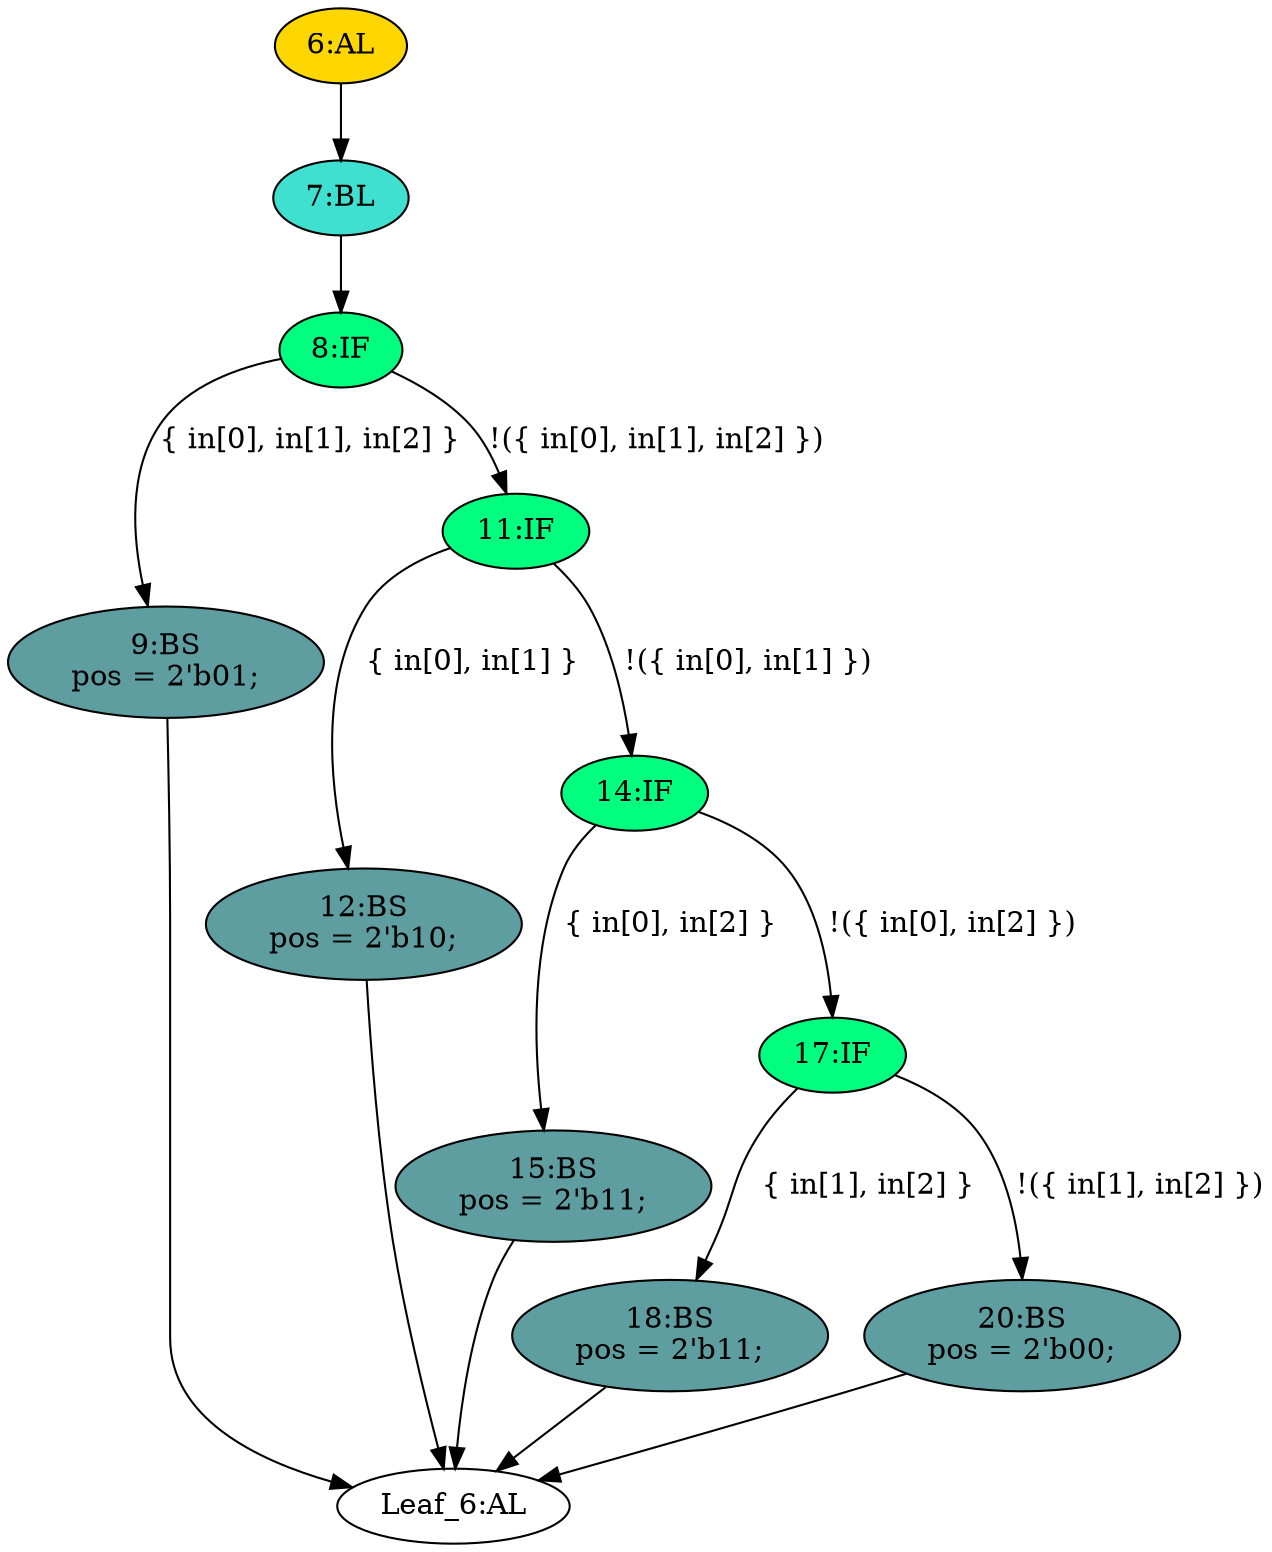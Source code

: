 strict digraph "compose( ,  )" {
	node [label="\N"];
	"9:BS"	[ast="<pyverilog.vparser.ast.BlockingSubstitution object at 0x7f20e90a3510>",
		fillcolor=cadetblue,
		label="9:BS
pos = 2'b01;",
		statements="[<pyverilog.vparser.ast.BlockingSubstitution object at 0x7f20e90a3510>]",
		style=filled,
		typ=BlockingSubstitution];
	"Leaf_6:AL"	[def_var="['pos']",
		label="Leaf_6:AL"];
	"9:BS" -> "Leaf_6:AL"	[cond="[]",
		lineno=None];
	"7:BL"	[ast="<pyverilog.vparser.ast.Block object at 0x7f20e9135e50>",
		fillcolor=turquoise,
		label="7:BL",
		statements="[]",
		style=filled,
		typ=Block];
	"8:IF"	[ast="<pyverilog.vparser.ast.IfStatement object at 0x7f20e90a3e50>",
		fillcolor=springgreen,
		label="8:IF",
		statements="[]",
		style=filled,
		typ=IfStatement];
	"7:BL" -> "8:IF"	[cond="[]",
		lineno=None];
	"12:BS"	[ast="<pyverilog.vparser.ast.BlockingSubstitution object at 0x7f20e90b1690>",
		fillcolor=cadetblue,
		label="12:BS
pos = 2'b10;",
		statements="[<pyverilog.vparser.ast.BlockingSubstitution object at 0x7f20e90b1690>]",
		style=filled,
		typ=BlockingSubstitution];
	"12:BS" -> "Leaf_6:AL"	[cond="[]",
		lineno=None];
	"18:BS"	[ast="<pyverilog.vparser.ast.BlockingSubstitution object at 0x7f20e912add0>",
		fillcolor=cadetblue,
		label="18:BS
pos = 2'b11;",
		statements="[<pyverilog.vparser.ast.BlockingSubstitution object at 0x7f20e912add0>]",
		style=filled,
		typ=BlockingSubstitution];
	"18:BS" -> "Leaf_6:AL"	[cond="[]",
		lineno=None];
	"20:BS"	[ast="<pyverilog.vparser.ast.BlockingSubstitution object at 0x7f20e90c6590>",
		fillcolor=cadetblue,
		label="20:BS
pos = 2'b00;",
		statements="[<pyverilog.vparser.ast.BlockingSubstitution object at 0x7f20e90c6590>]",
		style=filled,
		typ=BlockingSubstitution];
	"20:BS" -> "Leaf_6:AL"	[cond="[]",
		lineno=None];
	"6:AL"	[ast="<pyverilog.vparser.ast.Always object at 0x7f20e9135110>",
		clk_sens=False,
		fillcolor=gold,
		label="6:AL",
		sens="[]",
		statements="[]",
		style=filled,
		typ=Always,
		use_var="['in']"];
	"6:AL" -> "7:BL"	[cond="[]",
		lineno=None];
	"11:IF"	[ast="<pyverilog.vparser.ast.IfStatement object at 0x7f20e90b1290>",
		fillcolor=springgreen,
		label="11:IF",
		statements="[]",
		style=filled,
		typ=IfStatement];
	"11:IF" -> "12:BS"	[cond="['in', 'in']",
		label="{ in[0], in[1] }",
		lineno=11];
	"14:IF"	[ast="<pyverilog.vparser.ast.IfStatement object at 0x7f20e90a6390>",
		fillcolor=springgreen,
		label="14:IF",
		statements="[]",
		style=filled,
		typ=IfStatement];
	"11:IF" -> "14:IF"	[cond="['in', 'in']",
		label="!({ in[0], in[1] })",
		lineno=11];
	"15:BS"	[ast="<pyverilog.vparser.ast.BlockingSubstitution object at 0x7f20e90a6d50>",
		fillcolor=cadetblue,
		label="15:BS
pos = 2'b11;",
		statements="[<pyverilog.vparser.ast.BlockingSubstitution object at 0x7f20e90a6d50>]",
		style=filled,
		typ=BlockingSubstitution];
	"15:BS" -> "Leaf_6:AL"	[cond="[]",
		lineno=None];
	"17:IF"	[ast="<pyverilog.vparser.ast.IfStatement object at 0x7f20e912a0d0>",
		fillcolor=springgreen,
		label="17:IF",
		statements="[]",
		style=filled,
		typ=IfStatement];
	"17:IF" -> "18:BS"	[cond="['in', 'in']",
		label="{ in[1], in[2] }",
		lineno=17];
	"17:IF" -> "20:BS"	[cond="['in', 'in']",
		label="!({ in[1], in[2] })",
		lineno=17];
	"14:IF" -> "15:BS"	[cond="['in', 'in']",
		label="{ in[0], in[2] }",
		lineno=14];
	"14:IF" -> "17:IF"	[cond="['in', 'in']",
		label="!({ in[0], in[2] })",
		lineno=14];
	"8:IF" -> "9:BS"	[cond="['in', 'in', 'in']",
		label="{ in[0], in[1], in[2] }",
		lineno=8];
	"8:IF" -> "11:IF"	[cond="['in', 'in', 'in']",
		label="!({ in[0], in[1], in[2] })",
		lineno=8];
}
